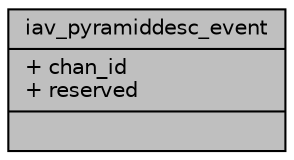 digraph "iav_pyramiddesc_event"
{
 // INTERACTIVE_SVG=YES
 // LATEX_PDF_SIZE
  bgcolor="transparent";
  edge [fontname="Helvetica",fontsize="10",labelfontname="Helvetica",labelfontsize="10"];
  node [fontname="Helvetica",fontsize="10",shape=record];
  Node1 [label="{iav_pyramiddesc_event\n|+ chan_id\l+ reserved\l|}",height=0.2,width=0.4,color="black", fillcolor="grey75", style="filled", fontcolor="black",tooltip=" "];
}
